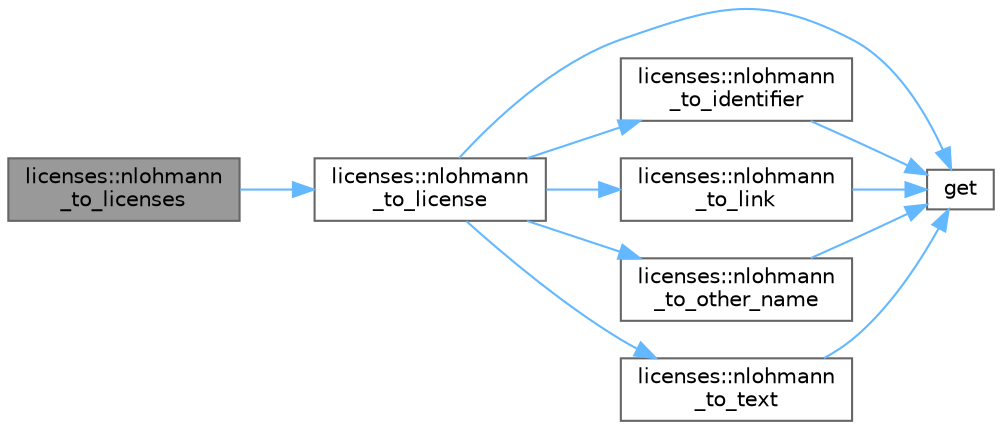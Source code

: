digraph "licenses::nlohmann_to_licenses"
{
 // LATEX_PDF_SIZE
  bgcolor="transparent";
  edge [fontname=Helvetica,fontsize=10,labelfontname=Helvetica,labelfontsize=10];
  node [fontname=Helvetica,fontsize=10,shape=box,height=0.2,width=0.4];
  rankdir="LR";
  Node1 [id="Node000001",label="licenses::nlohmann\l_to_licenses",height=0.2,width=0.4,color="gray40", fillcolor="grey60", style="filled", fontcolor="black",tooltip=" "];
  Node1 -> Node2 [id="edge1_Node000001_Node000002",color="steelblue1",style="solid",tooltip=" "];
  Node2 [id="Node000002",label="licenses::nlohmann\l_to_license",height=0.2,width=0.4,color="grey40", fillcolor="white", style="filled",URL="$namespacelicenses.html#a909e1f3ff82c9b4c35adec6f62176664",tooltip=" "];
  Node2 -> Node3 [id="edge2_Node000002_Node000003",color="steelblue1",style="solid",tooltip=" "];
  Node3 [id="Node000003",label="get",height=0.2,width=0.4,color="grey40", fillcolor="white", style="filled",URL="$stdlist__overload_8cpp.html#a120a90058439faee14791b33f94c0693",tooltip=" "];
  Node2 -> Node4 [id="edge3_Node000002_Node000004",color="steelblue1",style="solid",tooltip=" "];
  Node4 [id="Node000004",label="licenses::nlohmann\l_to_identifier",height=0.2,width=0.4,color="grey40", fillcolor="white", style="filled",URL="$namespacelicenses.html#ac31862f57605740eae7063ead001f836",tooltip=" "];
  Node4 -> Node3 [id="edge4_Node000004_Node000003",color="steelblue1",style="solid",tooltip=" "];
  Node2 -> Node5 [id="edge5_Node000002_Node000005",color="steelblue1",style="solid",tooltip=" "];
  Node5 [id="Node000005",label="licenses::nlohmann\l_to_link",height=0.2,width=0.4,color="grey40", fillcolor="white", style="filled",URL="$namespacelicenses.html#a2249edeabb2046791ae9d9fc444205df",tooltip=" "];
  Node5 -> Node3 [id="edge6_Node000005_Node000003",color="steelblue1",style="solid",tooltip=" "];
  Node2 -> Node6 [id="edge7_Node000002_Node000006",color="steelblue1",style="solid",tooltip=" "];
  Node6 [id="Node000006",label="licenses::nlohmann\l_to_other_name",height=0.2,width=0.4,color="grey40", fillcolor="white", style="filled",URL="$namespacelicenses.html#a3567d2b22ee0aaf3741083fca61a438b",tooltip=" "];
  Node6 -> Node3 [id="edge8_Node000006_Node000003",color="steelblue1",style="solid",tooltip=" "];
  Node2 -> Node7 [id="edge9_Node000002_Node000007",color="steelblue1",style="solid",tooltip=" "];
  Node7 [id="Node000007",label="licenses::nlohmann\l_to_text",height=0.2,width=0.4,color="grey40", fillcolor="white", style="filled",URL="$namespacelicenses.html#a89f2c6542c0ce926537af441ad9bfc27",tooltip=" "];
  Node7 -> Node3 [id="edge10_Node000007_Node000003",color="steelblue1",style="solid",tooltip=" "];
}
